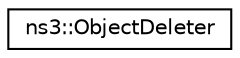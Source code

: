 digraph "Graphical Class Hierarchy"
{
 // LATEX_PDF_SIZE
  edge [fontname="Helvetica",fontsize="10",labelfontname="Helvetica",labelfontsize="10"];
  node [fontname="Helvetica",fontsize="10",shape=record];
  rankdir="LR";
  Node0 [label="ns3::ObjectDeleter",height=0.2,width=0.4,color="black", fillcolor="white", style="filled",URL="$structns3_1_1_object_deleter.html",tooltip="Standard Object deleter, used by SimpleRefCount to delete an Object when the reference count drops to..."];
}
